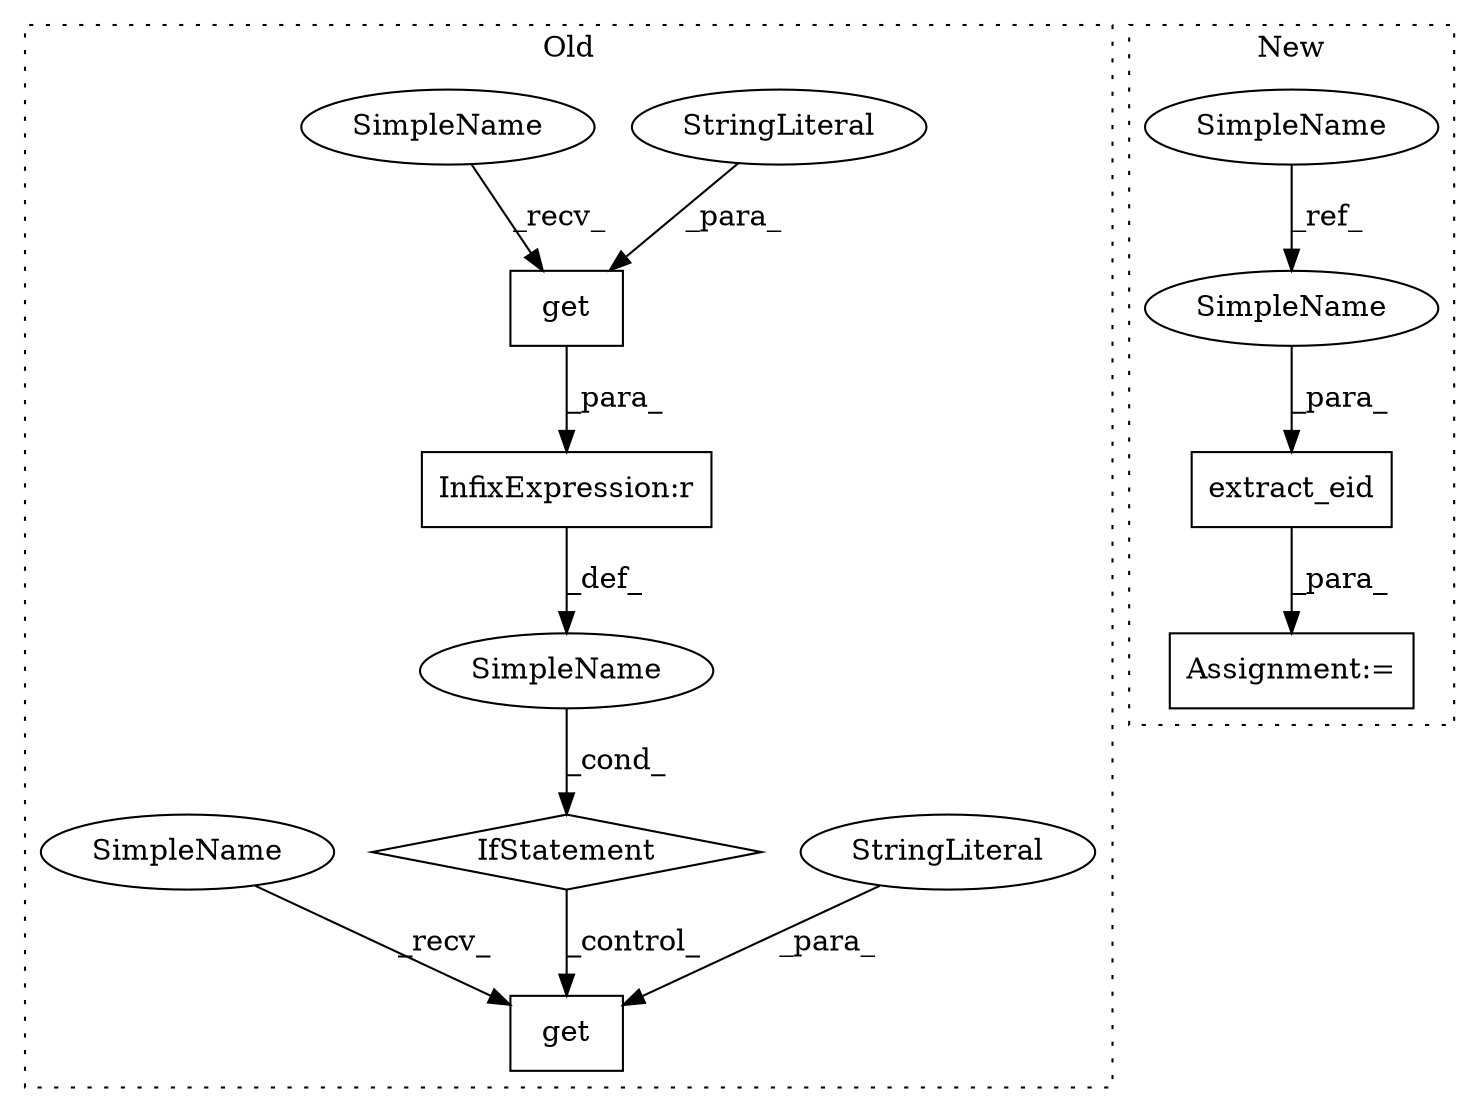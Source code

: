 digraph G {
subgraph cluster0 {
1 [label="get" a="32" s="10416,10425" l="4,1" shape="box"];
3 [label="InfixExpression:r" a="27" s="10390" l="4" shape="box"];
5 [label="get" a="32" s="10380,10389" l="4,1" shape="box"];
6 [label="SimpleName" a="42" s="" l="" shape="ellipse"];
7 [label="IfStatement" a="25" s="10399" l="3" shape="diamond"];
9 [label="StringLiteral" a="45" s="10420" l="5" shape="ellipse"];
10 [label="StringLiteral" a="45" s="10384" l="5" shape="ellipse"];
12 [label="SimpleName" a="42" s="10375" l="4" shape="ellipse"];
13 [label="SimpleName" a="42" s="10411" l="4" shape="ellipse"];
label = "Old";
style="dotted";
}
subgraph cluster1 {
2 [label="extract_eid" a="32" s="10472,10488" l="12,1" shape="box"];
4 [label="SimpleName" a="42" s="10382" l="4" shape="ellipse"];
8 [label="Assignment:=" a="7" s="10471" l="1" shape="box"];
11 [label="SimpleName" a="42" s="10484" l="4" shape="ellipse"];
label = "New";
style="dotted";
}
2 -> 8 [label="_para_"];
3 -> 6 [label="_def_"];
4 -> 11 [label="_ref_"];
5 -> 3 [label="_para_"];
6 -> 7 [label="_cond_"];
7 -> 1 [label="_control_"];
9 -> 1 [label="_para_"];
10 -> 5 [label="_para_"];
11 -> 2 [label="_para_"];
12 -> 5 [label="_recv_"];
13 -> 1 [label="_recv_"];
}
